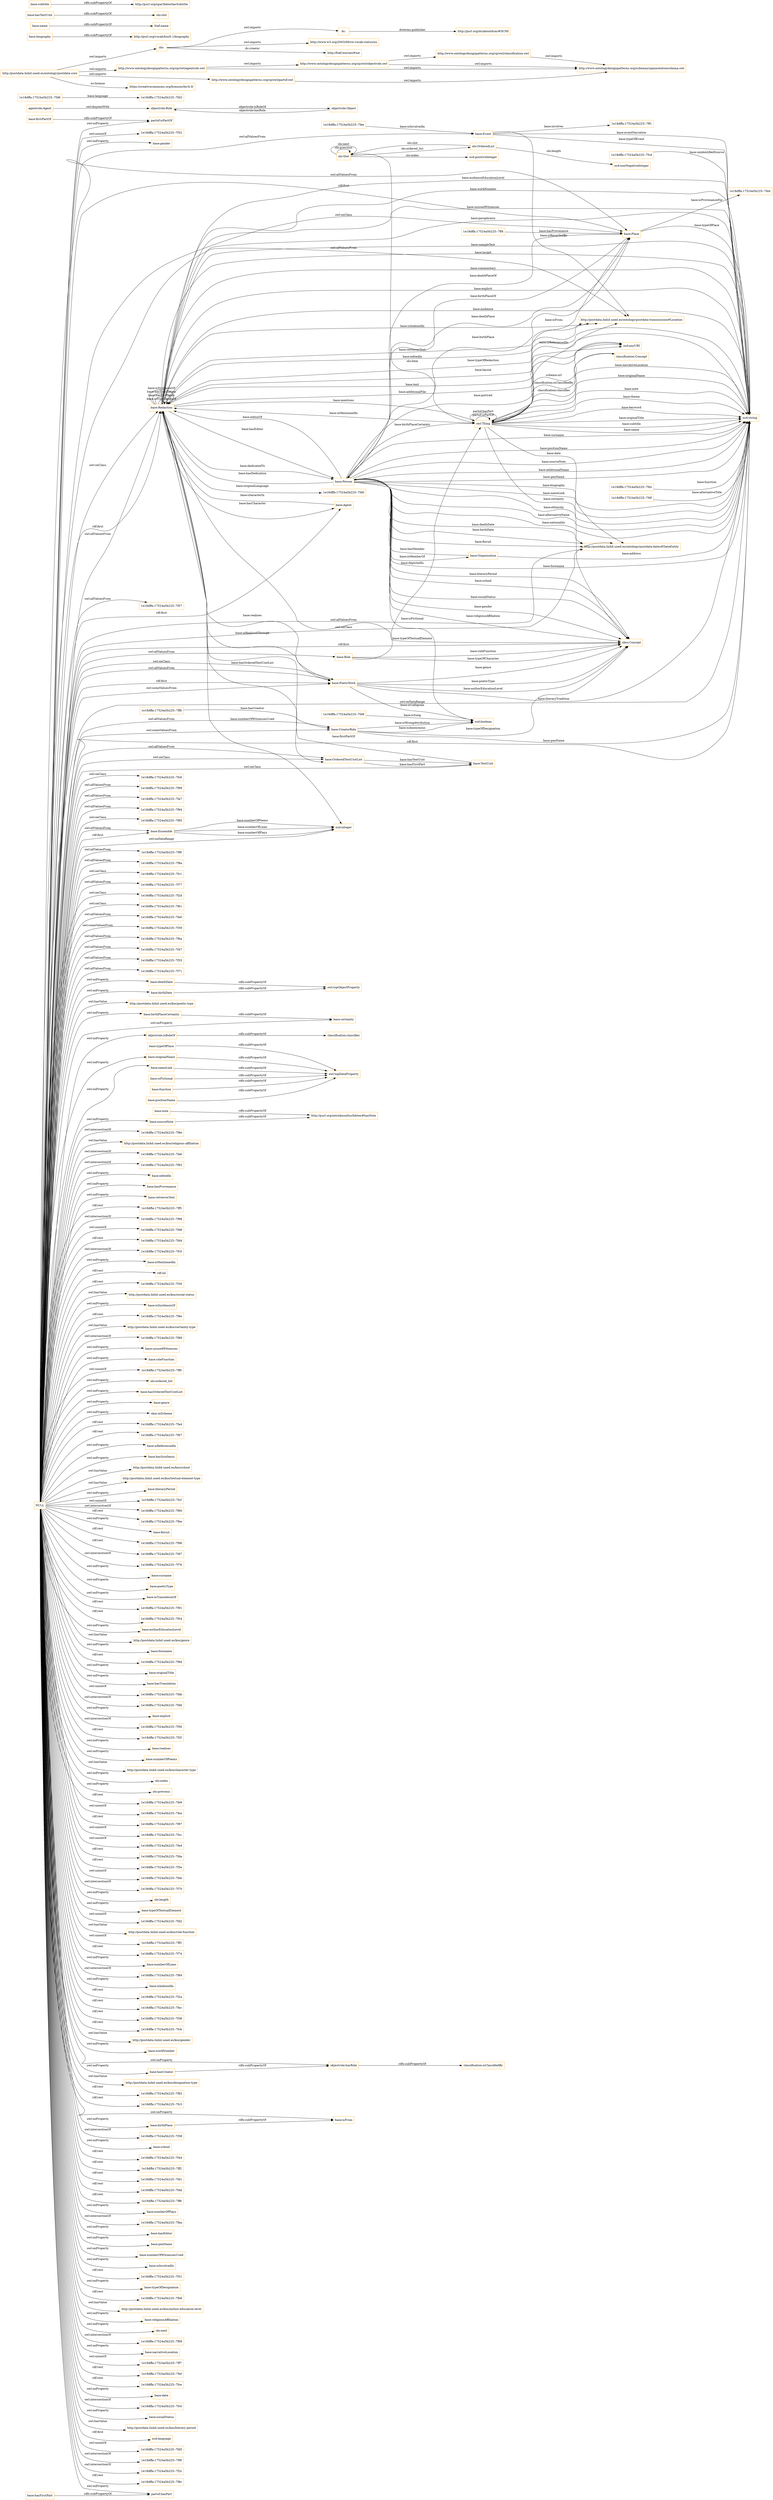 digraph ar2dtool_diagram { 
rankdir=LR;
size="1501"
node [shape = rectangle, color="orange"]; "1e18dffa:17524a5b225:-7ff1" "1e18dffa:17524a5b225:-7f57" "1e18dffa:17524a5b225:-7fd9" "base:Role" "base:OrderedTextUnitList" "1e18dffa:17524a5b225:-7ff4" "1e18dffa:17524a5b225:-7fcd" "1e18dffa:17524a5b225:-7fc6" "agentrole:Agent" "1e18dffa:17524a5b225:-7f99" "1e18dffa:17524a5b225:-7fa7" "base:Agent" "base:CreatorRole" "base:Person" "base:Organisation" "base:Redaction" "1e18dffa:17524a5b225:-7f94" "1e18dffa:17524a5b225:-7f85" "1e18dffa:17524a5b225:-7fee" "1e18dffa:17524a5b225:-7fd6" "base:Ensemble" "1e18dffa:17524a5b225:-7f8f" "1e18dffa:17524a5b225:-7ff8" "1e18dffa:17524a5b225:-7f8a" "1e18dffa:17524a5b225:-7fc1" "base:TextUnit" "1e18dffa:17524a5b225:-7f77" "1e18dffa:17524a5b225:-7f2d" "skos:Concept" "http://postdata.linhd.uned.es/ontology/postdata-dates#DateEntity" "base:Place" "1e18dffa:17524a5b225:-7f61" "1e18dffa:17524a5b225:-7fa0" "1e18dffa:17524a5b225:-7f39" "1e18dffa:17524a5b225:-7f6a" "base:Event" "1e18dffa:17524a5b225:-7fdc" "1e18dffa:17524a5b225:-7f47" "http://postdata.linhd.uned.es/ontology/postdata-transmission#Location" "1e18dffa:17524a5b225:-7feb" "1e18dffa:17524a5b225:-7f33" "1e18dffa:17524a5b225:-7fdf" "base:PoeticWork" "1e18dffa:17524a5b225:-7f71" "owl:Thing" "objectrole:Role" "objectrole:Object" "olo:Slot" "olo:OrderedList" "classification:Concept" ; /*classes style*/
	"base:deathDate" -> "owl:topObjectProperty" [ label = "rdfs:subPropertyOf" ];
	"http://www.ontologydesignpatterns.org/cp/owl/objectrole.owl" -> "http://www.ontologydesignpatterns.org/cp/owl/classification.owl" [ label = "owl:imports" ];
	"http://www.ontologydesignpatterns.org/cp/owl/objectrole.owl" -> "http://www.ontologydesignpatterns.org/schemas/cpannotationschema.owl" [ label = "owl:imports" ];
	"http://www.ontologydesignpatterns.org/cp/owl/classification.owl" -> "http://www.ontologydesignpatterns.org/schemas/cpannotationschema.owl" [ label = "owl:imports" ];
	"base:firstPartOf" -> "partof:isPartOf" [ label = "rdfs:subPropertyOf" ];
	"agentrole:Agent" -> "objectrole:Role" [ label = "owl:disjointWith" ];
	"dc:" -> "http://purl.org/dc/aboutdcmi#DCMI" [ label = "dcterms:publisher" ];
	"olo:" -> "http://www.w3.org/2003/06/sw-vocab-status/ns" [ label = "owl:imports" ];
	"olo:" -> "dc:" [ label = "owl:imports" ];
	"olo:" -> "http://foaf.me/zazi#me" [ label = "dc:creator" ];
	"base:birthPlaceCertainty" -> "base:certainty" [ label = "rdfs:subPropertyOf" ];
	"base:biography" -> "http://purl.org/vocab/bio/0.1/biography" [ label = "rdfs:subPropertyOf" ];
	"objectrole:isRoleOf" -> "classification:classifies" [ label = "rdfs:subPropertyOf" ];
	"base:nameLink" -> "owl:topDataProperty" [ label = "rdfs:subPropertyOf" ];
	"base:sourceNote" -> "http://purl.org/net/nknouf/ns/bibtex#hasNote" [ label = "rdfs:subPropertyOf" ];
	"base:name" -> "foaf:name" [ label = "rdfs:subPropertyOf" ];
	"base:hasTextUnit" -> "olo:slot" [ label = "rdfs:subPropertyOf" ];
	"NULL" -> "1e18dffa:17524a5b225:-7f8e" [ label = "owl:intersectionOf" ];
	"NULL" -> "http://postdata.linhd.uned.es/kos/religious-affiliation" [ label = "owl:hasValue" ];
	"NULL" -> "base:PoeticWork" [ label = "owl:allValuesFrom" ];
	"NULL" -> "1e18dffa:17524a5b225:-7fa7" [ label = "owl:allValuesFrom" ];
	"NULL" -> "1e18dffa:17524a5b225:-7fa6" [ label = "owl:intersectionOf" ];
	"NULL" -> "base:CreatorRole" [ label = "owl:someValuesFrom" ];
	"NULL" -> "1e18dffa:17524a5b225:-7f93" [ label = "owl:intersectionOf" ];
	"NULL" -> "base:editedIn" [ label = "owl:onProperty" ];
	"NULL" -> "base:Place" [ label = "rdf:first" ];
	"NULL" -> "base:hasProvenance" [ label = "owl:onProperty" ];
	"NULL" -> "base:retrievesText" [ label = "owl:onProperty" ];
	"NULL" -> "1e18dffa:17524a5b225:-7ff5" [ label = "rdf:rest" ];
	"NULL" -> "1e18dffa:17524a5b225:-7f98" [ label = "owl:intersectionOf" ];
	"NULL" -> "1e18dffa:17524a5b225:-7fd8" [ label = "owl:unionOf" ];
	"NULL" -> "1e18dffa:17524a5b225:-7f8a" [ label = "owl:allValuesFrom" ];
	"NULL" -> "1e18dffa:17524a5b225:-7fd4" [ label = "rdf:rest" ];
	"NULL" -> "1e18dffa:17524a5b225:-7fc5" [ label = "owl:intersectionOf" ];
	"NULL" -> "base:PoeticWork" [ label = "rdf:first" ];
	"NULL" -> "base:isMentionedIn" [ label = "owl:onProperty" ];
	"NULL" -> "base:birthDate" [ label = "owl:onProperty" ];
	"NULL" -> "rdf:nil" [ label = "rdf:rest" ];
	"NULL" -> "1e18dffa:17524a5b225:-7f30" [ label = "rdf:rest" ];
	"NULL" -> "1e18dffa:17524a5b225:-7f39" [ label = "owl:someValuesFrom" ];
	"NULL" -> "http://postdata.linhd.uned.es/kos/social-status" [ label = "owl:hasValue" ];
	"NULL" -> "base:isSynthesisOf" [ label = "owl:onProperty" ];
	"NULL" -> "base:birthPlaceCertainty" [ label = "owl:onProperty" ];
	"NULL" -> "1e18dffa:17524a5b225:-7f6e" [ label = "rdf:rest" ];
	"NULL" -> "http://postdata.linhd.uned.es/kos/certainty-type" [ label = "owl:hasValue" ];
	"NULL" -> "1e18dffa:17524a5b225:-7f89" [ label = "owl:intersectionOf" ];
	"NULL" -> "base:unusedWitnesses" [ label = "owl:onProperty" ];
	"NULL" -> "objectrole:isRoleOf" [ label = "owl:onProperty" ];
	"NULL" -> "base:roleFunction" [ label = "owl:onProperty" ];
	"NULL" -> "1e18dffa:17524a5b225:-7ff0" [ label = "owl:unionOf" ];
	"NULL" -> "partof:isPartOf" [ label = "owl:onProperty" ];
	"NULL" -> "olo:ordered_list" [ label = "owl:onProperty" ];
	"NULL" -> "base:hasOrderedTextUnitList" [ label = "owl:onProperty" ];
	"NULL" -> "1e18dffa:17524a5b225:-7f77" [ label = "owl:allValuesFrom" ];
	"NULL" -> "base:Role" [ label = "owl:allValuesFrom" ];
	"NULL" -> "base:genre" [ label = "owl:onProperty" ];
	"NULL" -> "base:OrderedTextUnitList" [ label = "owl:allValuesFrom" ];
	"NULL" -> "skos:inScheme" [ label = "owl:onProperty" ];
	"NULL" -> "1e18dffa:17524a5b225:-7fa4" [ label = "rdf:rest" ];
	"NULL" -> "base:CreatorRole" [ label = "owl:allValuesFrom" ];
	"NULL" -> "1e18dffa:17524a5b225:-7f71" [ label = "owl:allValuesFrom" ];
	"NULL" -> "http://postdata.linhd.uned.es/ontology/postdata-dates#DateEntity" [ label = "owl:onClass" ];
	"NULL" -> "base:Ensemble" [ label = "owl:allValuesFrom" ];
	"NULL" -> "1e18dffa:17524a5b225:-7f6a" [ label = "owl:allValuesFrom" ];
	"NULL" -> "1e18dffa:17524a5b225:-7f67" [ label = "rdf:rest" ];
	"NULL" -> "base:isReferencedIn" [ label = "owl:onProperty" ];
	"NULL" -> "base:hasSynthesis" [ label = "owl:onProperty" ];
	"NULL" -> "1e18dffa:17524a5b225:-7f85" [ label = "owl:onClass" ];
	"NULL" -> "base:Agent" [ label = "rdf:first" ];
	"NULL" -> "http://postdata.linhd.uned.es/kos/school" [ label = "owl:hasValue" ];
	"NULL" -> "skos:Concept" [ label = "rdf:first" ];
	"NULL" -> "http://postdata.linhd.uned.es/kos/textual-element-type" [ label = "owl:hasValue" ];
	"NULL" -> "base:literaryPeriod" [ label = "owl:onProperty" ];
	"NULL" -> "1e18dffa:17524a5b225:-7fc1" [ label = "owl:onClass" ];
	"NULL" -> "1e18dffa:17524a5b225:-7fcf" [ label = "owl:unionOf" ];
	"NULL" -> "1e18dffa:17524a5b225:-7f60" [ label = "owl:intersectionOf" ];
	"NULL" -> "1e18dffa:17524a5b225:-7f2d" [ label = "owl:onClass" ];
	"NULL" -> "1e18dffa:17524a5b225:-7fbe" [ label = "rdf:rest" ];
	"NULL" -> "base:floruit" [ label = "owl:onProperty" ];
	"NULL" -> "1e18dffa:17524a5b225:-7f96" [ label = "rdf:rest" ];
	"NULL" -> "1e18dffa:17524a5b225:-7fd7" [ label = "rdf:rest" ];
	"NULL" -> "xsd:string" [ label = "owl:onDataRange" ];
	"NULL" -> "1e18dffa:17524a5b225:-7f76" [ label = "owl:intersectionOf" ];
	"NULL" -> "base:surname" [ label = "owl:onProperty" ];
	"NULL" -> "base:poeticType" [ label = "owl:onProperty" ];
	"NULL" -> "base:isTranslationOf" [ label = "owl:onProperty" ];
	"NULL" -> "1e18dffa:17524a5b225:-7f91" [ label = "rdf:rest" ];
	"NULL" -> "1e18dffa:17524a5b225:-7f54" [ label = "rdf:rest" ];
	"NULL" -> "base:authorEducationLevel" [ label = "owl:onProperty" ];
	"NULL" -> "http://postdata.linhd.uned.es/kos/genre" [ label = "owl:hasValue" ];
	"NULL" -> "base:forename" [ label = "owl:onProperty" ];
	"NULL" -> "1e18dffa:17524a5b225:-7f61" [ label = "owl:onClass" ];
	"NULL" -> "1e18dffa:17524a5b225:-7f9d" [ label = "rdf:rest" ];
	"NULL" -> "base:originalTitle" [ label = "owl:onProperty" ];
	"NULL" -> "base:hasTranslation" [ label = "owl:onProperty" ];
	"NULL" -> "1e18dffa:17524a5b225:-7fdb" [ label = "owl:unionOf" ];
	"NULL" -> "1e18dffa:17524a5b225:-7f46" [ label = "owl:intersectionOf" ];
	"NULL" -> "base:Redaction" [ label = "owl:allValuesFrom" ];
	"NULL" -> "base:explicit" [ label = "owl:onProperty" ];
	"NULL" -> "1e18dffa:17524a5b225:-7f56" [ label = "owl:intersectionOf" ];
	"NULL" -> "1e18dffa:17524a5b225:-7f94" [ label = "owl:allValuesFrom" ];
	"NULL" -> "1e18dffa:17524a5b225:-7f2f" [ label = "rdf:rest" ];
	"NULL" -> "base:realises" [ label = "owl:onProperty" ];
	"NULL" -> "base:numberOfPoems" [ label = "owl:onProperty" ];
	"NULL" -> "base:PoeticWork" [ label = "owl:someValuesFrom" ];
	"NULL" -> "http://postdata.linhd.uned.es/kos/character-type" [ label = "owl:hasValue" ];
	"NULL" -> "olo:index" [ label = "owl:onProperty" ];
	"NULL" -> "olo:previous" [ label = "owl:onProperty" ];
	"NULL" -> "1e18dffa:17524a5b225:-7fe9" [ label = "rdf:rest" ];
	"NULL" -> "1e18dffa:17524a5b225:-7fea" [ label = "owl:unionOf" ];
	"NULL" -> "1e18dffa:17524a5b225:-7f87" [ label = "rdf:rest" ];
	"NULL" -> "1e18dffa:17524a5b225:-7fcc" [ label = "owl:unionOf" ];
	"NULL" -> "1e18dffa:17524a5b225:-7fc6" [ label = "owl:onClass" ];
	"NULL" -> "1e18dffa:17524a5b225:-7fed" [ label = "owl:unionOf" ];
	"NULL" -> "1e18dffa:17524a5b225:-7fda" [ label = "rdf:rest" ];
	"NULL" -> "1e18dffa:17524a5b225:-7f5e" [ label = "rdf:rest" ];
	"NULL" -> "1e18dffa:17524a5b225:-7fde" [ label = "owl:unionOf" ];
	"NULL" -> "1e18dffa:17524a5b225:-7f47" [ label = "owl:allValuesFrom" ];
	"NULL" -> "base:PoeticWork" [ label = "owl:onClass" ];
	"NULL" -> "1e18dffa:17524a5b225:-7f70" [ label = "owl:intersectionOf" ];
	"NULL" -> "xsd:string" [ label = "rdf:first" ];
	"NULL" -> "olo:length" [ label = "owl:onProperty" ];
	"NULL" -> "base:typeOfTextualElement" [ label = "owl:onProperty" ];
	"NULL" -> "1e18dffa:17524a5b225:-7fd2" [ label = "owl:unionOf" ];
	"NULL" -> "http://postdata.linhd.uned.es/kos/role-function" [ label = "owl:hasValue" ];
	"NULL" -> "1e18dffa:17524a5b225:-7ff3" [ label = "owl:unionOf" ];
	"NULL" -> "1e18dffa:17524a5b225:-7f74" [ label = "rdf:rest" ];
	"NULL" -> "base:numberOfLines" [ label = "owl:onProperty" ];
	"NULL" -> "1e18dffa:17524a5b225:-7f84" [ label = "owl:intersectionOf" ];
	"NULL" -> "base:isIndexedIn" [ label = "owl:onProperty" ];
	"NULL" -> "1e18dffa:17524a5b225:-7f2a" [ label = "rdf:rest" ];
	"NULL" -> "1e18dffa:17524a5b225:-7fec" [ label = "rdf:rest" ];
	"NULL" -> "1e18dffa:17524a5b225:-7f36" [ label = "rdf:rest" ];
	"NULL" -> "1e18dffa:17524a5b225:-7fcb" [ label = "rdf:rest" ];
	"NULL" -> "http://postdata.linhd.uned.es/kos/gender" [ label = "owl:hasValue" ];
	"NULL" -> "base:workNumber" [ label = "owl:onProperty" ];
	"NULL" -> "base:hasCreator" [ label = "owl:onProperty" ];
	"NULL" -> "http://postdata.linhd.uned.es/kos/designation-type" [ label = "owl:hasValue" ];
	"NULL" -> "1e18dffa:17524a5b225:-7f82" [ label = "rdf:rest" ];
	"NULL" -> "1e18dffa:17524a5b225:-7fc3" [ label = "rdf:rest" ];
	"NULL" -> "base:deathDate" [ label = "owl:onProperty" ];
	"NULL" -> "1e18dffa:17524a5b225:-7f8f" [ label = "owl:allValuesFrom" ];
	"NULL" -> "base:isFrom" [ label = "owl:onProperty" ];
	"NULL" -> "1e18dffa:17524a5b225:-7f38" [ label = "owl:intersectionOf" ];
	"NULL" -> "base:Redaction" [ label = "owl:onClass" ];
	"NULL" -> "base:school" [ label = "owl:onProperty" ];
	"NULL" -> "xsd:integer" [ label = "owl:onDataRange" ];
	"NULL" -> "1e18dffa:17524a5b225:-7f44" [ label = "rdf:rest" ];
	"NULL" -> "1e18dffa:17524a5b225:-7ff2" [ label = "rdf:rest" ];
	"NULL" -> "1e18dffa:17524a5b225:-7fd1" [ label = "rdf:rest" ];
	"NULL" -> "1e18dffa:17524a5b225:-7fdd" [ label = "rdf:rest" ];
	"NULL" -> "1e18dffa:17524a5b225:-7f99" [ label = "owl:allValuesFrom" ];
	"NULL" -> "objectrole:hasRole" [ label = "owl:onProperty" ];
	"NULL" -> "partof:hasPart" [ label = "owl:onProperty" ];
	"NULL" -> "base:Place" [ label = "owl:onClass" ];
	"NULL" -> "1e18dffa:17524a5b225:-7ff6" [ label = "rdf:rest" ];
	"NULL" -> "base:numberOfPlays" [ label = "owl:onProperty" ];
	"NULL" -> "1e18dffa:17524a5b225:-7fa0" [ label = "owl:allValuesFrom" ];
	"NULL" -> "1e18dffa:17524a5b225:-7fba" [ label = "owl:intersectionOf" ];
	"NULL" -> "base:hasEditor" [ label = "owl:onProperty" ];
	"NULL" -> "base:penName" [ label = "owl:onProperty" ];
	"NULL" -> "base:nameLink" [ label = "owl:onProperty" ];
	"NULL" -> "base:Ensemble" [ label = "rdf:first" ];
	"NULL" -> "base:numberOfWitnessesUsed" [ label = "owl:onProperty" ];
	"NULL" -> "base:isInvolvedIn" [ label = "owl:onProperty" ];
	"NULL" -> "1e18dffa:17524a5b225:-7f31" [ label = "rdf:rest" ];
	"NULL" -> "base:typeOfDesignation" [ label = "owl:onProperty" ];
	"NULL" -> "http://postdata.linhd.uned.es/ontology/postdata-transmission#Location" [ label = "owl:allValuesFrom" ];
	"NULL" -> "base:Redaction" [ label = "rdf:first" ];
	"NULL" -> "1e18dffa:17524a5b225:-7fb8" [ label = "rdf:rest" ];
	"NULL" -> "http://postdata.linhd.uned.es/kos/author-education-level" [ label = "owl:hasValue" ];
	"NULL" -> "base:originalName" [ label = "owl:onProperty" ];
	"NULL" -> "base:religiousAffiliation" [ label = "owl:onProperty" ];
	"NULL" -> "1e18dffa:17524a5b225:-7f33" [ label = "owl:allValuesFrom" ];
	"NULL" -> "olo:next" [ label = "owl:onProperty" ];
	"NULL" -> "1e18dffa:17524a5b225:-7f69" [ label = "owl:intersectionOf" ];
	"NULL" -> "base:sourceNote" [ label = "owl:onProperty" ];
	"NULL" -> "base:narrativeLocation" [ label = "owl:onProperty" ];
	"NULL" -> "1e18dffa:17524a5b225:-7ff7" [ label = "owl:unionOf" ];
	"NULL" -> "1e18dffa:17524a5b225:-7fef" [ label = "rdf:rest" ];
	"NULL" -> "1e18dffa:17524a5b225:-7fce" [ label = "rdf:rest" ];
	"NULL" -> "base:certainty" [ label = "owl:onProperty" ];
	"NULL" -> "base:date" [ label = "owl:onProperty" ];
	"NULL" -> "1e18dffa:17524a5b225:-7f57" [ label = "owl:allValuesFrom" ];
	"NULL" -> "base:Place" [ label = "owl:allValuesFrom" ];
	"NULL" -> "base:TextUnit" [ label = "owl:onClass" ];
	"NULL" -> "1e18dffa:17524a5b225:-7fc0" [ label = "owl:intersectionOf" ];
	"NULL" -> "base:socialStatus" [ label = "owl:onProperty" ];
	"NULL" -> "http://postdata.linhd.uned.es/kos/literary-period" [ label = "owl:hasValue" ];
	"NULL" -> "http://postdata.linhd.uned.es/ontology/postdata-dates#DateEntity" [ label = "owl:allValuesFrom" ];
	"NULL" -> "xsd:language" [ label = "rdf:first" ];
	"NULL" -> "1e18dffa:17524a5b225:-7fd5" [ label = "owl:unionOf" ];
	"NULL" -> "1e18dffa:17524a5b225:-7f9f" [ label = "owl:intersectionOf" ];
	"NULL" -> "1e18dffa:17524a5b225:-7f2c" [ label = "owl:intersectionOf" ];
	"NULL" -> "1e18dffa:17524a5b225:-7f8c" [ label = "rdf:rest" ];
	"NULL" -> "1e18dffa:17524a5b225:-7f32" [ label = "owl:unionOf" ];
	"NULL" -> "base:gender" [ label = "owl:onProperty" ];
	"NULL" -> "http://postdata.linhd.uned.es/kos/poetic-type" [ label = "owl:hasValue" ];
	"NULL" -> "base:OrderedTextUnitList" [ label = "owl:onClass" ];
	"NULL" -> "base:Event" [ label = "owl:allValuesFrom" ];
	"NULL" -> "base:birthPlace" [ label = "owl:onProperty" ];
	"base:hasFirstPart" -> "partof:hasPart" [ label = "rdfs:subPropertyOf" ];
	"base:hasCreator" -> "objectrole:hasRole" [ label = "rdfs:subPropertyOf" ];
	"base:birthPlace" -> "base:isFrom" [ label = "rdfs:subPropertyOf" ];
	"http://www.ontologydesignpatterns.org/cp/owl/agentrole.owl" -> "http://www.ontologydesignpatterns.org/cp/owl/objectrole.owl" [ label = "owl:imports" ];
	"http://www.ontologydesignpatterns.org/cp/owl/agentrole.owl" -> "http://www.ontologydesignpatterns.org/schemas/cpannotationschema.owl" [ label = "owl:imports" ];
	"base:isFictional" -> "owl:topDataProperty" [ label = "rdfs:subPropertyOf" ];
	"base:subtitle" -> "http://purl.org/spar/fabio/hasSubtitle" [ label = "rdfs:subPropertyOf" ];
	"base:function" -> "owl:topDataProperty" [ label = "rdfs:subPropertyOf" ];
	"base:originalName" -> "owl:topDataProperty" [ label = "rdfs:subPropertyOf" ];
	"http://www.ontologydesignpatterns.org/cp/owl/partof.owl" -> "http://www.ontologydesignpatterns.org/schemas/cpannotationschema.owl" [ label = "owl:imports" ];
	"http://postdata.linhd.uned.es/ontology/postdata-core" -> "https://creativecommons.org/licenses/by/4.0/" [ label = "ns:license" ];
	"http://postdata.linhd.uned.es/ontology/postdata-core" -> "http://www.ontologydesignpatterns.org/cp/owl/partof.owl" [ label = "owl:imports" ];
	"http://postdata.linhd.uned.es/ontology/postdata-core" -> "http://www.ontologydesignpatterns.org/cp/owl/agentrole.owl" [ label = "owl:imports" ];
	"http://postdata.linhd.uned.es/ontology/postdata-core" -> "olo:" [ label = "owl:imports" ];
	"base:note" -> "http://purl.org/net/nknouf/ns/bibtex#hasNote" [ label = "rdfs:subPropertyOf" ];
	"base:birthDate" -> "owl:topObjectProperty" [ label = "rdfs:subPropertyOf" ];
	"base:positionName" -> "owl:topDataProperty" [ label = "rdfs:subPropertyOf" ];
	"objectrole:hasRole" -> "classification:isClassifiedBy" [ label = "rdfs:subPropertyOf" ];
	"base:typeOfPlace" -> "owl:topDataProperty" [ label = "rdfs:subPropertyOf" ];
	"base:Redaction" -> "owl:Thing" [ label = "base:mentions" ];
	"base:Person" -> "xsd:boolean" [ label = "base:isFictional" ];
	"owl:Thing" -> "xsd:string" [ label = "base:narrativeLocation" ];
	"base:CreatorRole" -> "xsd:string" [ label = "base:penName" ];
	"base:Person" -> "base:Place" [ label = "base:deathPlace" ];
	"base:Ensemble" -> "xsd:integer" [ label = "base:numberOfLines" ];
	"base:Redaction" -> "xsd:string" [ label = "base:audienceEducationLevel" ];
	"base:Event" -> "xsd:string" [ label = "base:eventNarration" ];
	"base:Redaction" -> "xsd:string" [ label = "base:workNumber" ];
	"owl:Thing" -> "xsd:string" [ label = "base:originalName" ];
	"base:OrderedTextUnitList" -> "base:TextUnit" [ label = "base:hasTextUnit" ];
	"base:Redaction" -> "base:Person" [ label = "base:hasEditor" ];
	"olo:Slot" -> "olo:Slot" [ label = "olo:previous" ];
	"base:Redaction" -> "xsd:string" [ label = "base:unusedWitnesses" ];
	"base:Place" -> "base:Person" [ label = "base:deathPlaceOf" ];
	"base:Person" -> "http://postdata.linhd.uned.es/ontology/postdata-dates#DateEntity" [ label = "base:floruit" ];
	"base:Person" -> "xsd:string" [ label = "base:surname" ];
	"base:Person" -> "xsd:string" [ label = "base:positionName" ];
	"classification:Concept" -> "owl:Thing" [ label = "classification:classifies" ];
	"1e18dffa:17524a5b225:-7ff8" -> "base:CreatorRole" [ label = "base:hasCreator" ];
	"base:Redaction" -> "xsd:string" [ label = "base:paraphrasis" ];
	"base:Person" -> "base:Redaction" [ label = "base:hasDedication" ];
	"base:Event" -> "xsd:string" [ label = "base:typeOfEvent" ];
	"base:Person" -> "http://postdata.linhd.uned.es/ontology/postdata-dates#DateEntity" [ label = "base:deathDate" ];
	"base:Person" -> "base:Place" [ label = "base:birthPlace" ];
	"base:Event" -> "http://postdata.linhd.uned.es/ontology/postdata-transmission#Location" [ label = "base:isRecordedBy" ];
	"base:CreatorRole" -> "xsd:boolean" [ label = "base:isAnonymous" ];
	"base:Redaction" -> "base:Agent" [ label = "base:hasCharacter" ];
	"base:Redaction" -> "xsd:anyURI" [ label = "base:text" ];
	"base:Redaction" -> "xsd:anyURI" [ label = "base:additionalFile" ];
	"base:Person" -> "base:Organisation" [ label = "base:isMemberOf" ];
	"base:Redaction" -> "xsd:string" [ label = "base:layout" ];
	"base:PoeticWork" -> "xsd:boolean" [ label = "base:isCalligram" ];
	"olo:Slot" -> "olo:OrderedList" [ label = "olo:ordered_list" ];
	"base:Redaction" -> "http://postdata.linhd.uned.es/ontology/postdata-transmission#Location" [ label = "base:editedIn" ];
	"base:Redaction" -> "skos:Concept" [ label = "base:typeOfTextualElement" ];
	"olo:OrderedList" -> "xsd:nonNegativeInteger" [ label = "olo:length" ];
	"1e18dffa:17524a5b225:-7fee" -> "base:Event" [ label = "base:isInvolvedIn" ];
	"base:PoeticWork" -> "base:Redaction" [ label = "base:isRealisedThrough" ];
	"base:Redaction" -> "base:PoeticWork" [ label = "base:realises" ];
	"base:Person" -> "skos:Concept" [ label = "base:religiousAffiliation" ];
	"base:Person" -> "xsd:string" [ label = "base:sourceNote" ];
	"base:Redaction" -> "xsd:string" [ label = "base:sampleText" ];
	"base:Redaction" -> "xsd:string" [ label = "base:incipit" ];
	"base:Person" -> "http://postdata.linhd.uned.es/ontology/postdata-dates#DateEntity" [ label = "base:birthDate" ];
	"base:Person" -> "owl:Thing" [ label = "base:birthPlaceCertainty" ];
	"base:Person" -> "skos:Concept" [ label = "base:literaryPeriod" ];
	"base:Person" -> "xsd:string" [ label = "base:additionalName" ];
	"base:Person" -> "xsd:string" [ label = "base:genName" ];
	"base:Person" -> "base:Redaction" [ label = "base:editorOf" ];
	"base:CreatorRole" -> "skos:Concept" [ label = "base:typeOfDesignation" ];
	"base:Person" -> "xsd:string" [ label = "base:biography" ];
	"base:Redaction" -> "base:Redaction" [ label = "base:isTranslationOf" ];
	"owl:Thing" -> "skos:Concept" [ label = "base:certainty" ];
	"base:Redaction" -> "base:Redaction" [ label = "base:hasSynthesis" ];
	"olo:OrderedList" -> "olo:Slot" [ label = "olo:slot" ];
	"base:Person" -> "skos:Concept" [ label = "base:school" ];
	"olo:Slot" -> "olo:Slot" [ label = "olo:next" ];
	"owl:Thing" -> "xsd:anyURI" [ label = "schema:url" ];
	"owl:Thing" -> "http://postdata.linhd.uned.es/ontology/postdata-transmission#Location" [ label = "base:isReferencedIn" ];
	"base:PoeticWork" -> "xsd:string" [ label = "base:literaryTradition" ];
	"owl:Thing" -> "xsd:string" [ label = "base:note" ];
	"1e18dffa:17524a5b225:-7fcd" -> "xsd:string" [ label = "base:unidentifiedSource" ];
	"owl:Thing" -> "xsd:string" [ label = "base:theme" ];
	"base:Event" -> "1e18dffa:17524a5b225:-7ff1" [ label = "base:involves" ];
	"base:Role" -> "skos:Concept" [ label = "base:roleFunction" ];
	"base:PoeticWork" -> "skos:Concept" [ label = "base:poeticType" ];
	"olo:Slot" -> "owl:Thing" [ label = "olo:item" ];
	"base:Place" -> "xsd:string" [ label = "base:typeOfPlace" ];
	"1e18dffa:17524a5b225:-7fd9" -> "xsd:boolean" [ label = "base:isSong" ];
	"base:Person" -> "xsd:string" [ label = "base:nameLink" ];
	"base:Ensemble" -> "xsd:integer" [ label = "base:numberOfPlays" ];
	"base:Place" -> "base:Person" [ label = "base:birthPlaceOf" ];
	"base:Redaction" -> "http://postdata.linhd.uned.es/ontology/postdata-transmission#Location" [ label = "base:isIndexedIn" ];
	"base:Person" -> "xsd:string" [ label = "base:ethnicity" ];
	"owl:Thing" -> "xsd:string" [ label = "base:keyword" ];
	"base:Redaction" -> "xsd:string" [ label = "base:commentary" ];
	"base:Redaction" -> "base:OrderedTextUnitList" [ label = "base:hasOrderedTextUnitList" ];
	"owl:Thing" -> "xsd:string" [ label = "base:originalTitle" ];
	"base:Person" -> "skos:Concept" [ label = "base:socialStatus" ];
	"owl:Thing" -> "classification:Concept" [ label = "classification:isClassifiedBy" ];
	"owl:Thing" -> "owl:Thing" [ label = "partof:isPartOf" ];
	"olo:Slot" -> "xsd:positiveInteger" [ label = "olo:index" ];
	"1e18dffa:17524a5b225:-7fdc" -> "xsd:string" [ label = "base:function" ];
	"base:PoeticWork" -> "skos:Concept" [ label = "base:authorEducationLevel" ];
	"owl:Thing" -> "base:Place" [ label = "base:isFrom" ];
	"base:Redaction" -> "base:Redaction" [ label = "base:hasTranslation" ];
	"base:CreatorRole" -> "xsd:boolean" [ label = "base:isWrongAttribution" ];
	"owl:Thing" -> "http://postdata.linhd.uned.es/ontology/postdata-dates#DateEntity" [ label = "base:date" ];
	"base:TextUnit" -> "base:Redaction" [ label = "base:firstPartOf" ];
	"base:Person" -> "xsd:string" [ label = "base:alternativeName" ];
	"objectrole:Object" -> "objectrole:Role" [ label = "objectrole:hasRole" ];
	"1e18dffa:17524a5b225:-7ff4" -> "base:Place" [ label = "base:hasProvenance" ];
	"base:Person" -> "xsd:string" [ label = "base:nationality" ];
	"owl:Thing" -> "base:Redaction" [ label = "base:isMentionedIn" ];
	"base:OrderedTextUnitList" -> "base:TextUnit" [ label = "base:hasFirstPart" ];
	"base:Person" -> "xsd:anyURI" [ label = "base:portrait" ];
	"1e18dffa:17524a5b225:-7fdf" -> "xsd:string" [ label = "base:alternativeTitle" ];
	"base:Organisation" -> "xsd:string" [ label = "base:address" ];
	"base:Role" -> "skos:Concept" [ label = "base:typeOfCharacter" ];
	"base:Organisation" -> "base:Person" [ label = "base:hasMember" ];
	"base:Place" -> "1e18dffa:17524a5b225:-7feb" [ label = "base:isProvenanceFor" ];
	"base:Redaction" -> "xsd:string" [ label = "base:explicit" ];
	"owl:Thing" -> "xsd:string" [ label = "base:subtitle" ];
	"base:Redaction" -> "http://postdata.linhd.uned.es/ontology/postdata-transmission#Location" [ label = "base:retrievesText" ];
	"base:Person" -> "skos:Concept" [ label = "base:gender" ];
	"base:PoeticWork" -> "skos:Concept" [ label = "base:genre" ];
	"owl:Thing" -> "xsd:string" [ label = "base:name" ];
	"base:Redaction" -> "base:Person" [ label = "base:dedicatedTo" ];
	"base:Person" -> "xsd:string" [ label = "base:forename" ];
	"base:Redaction" -> "xsd:string" [ label = "base:audience" ];
	"base:Ensemble" -> "xsd:integer" [ label = "base:numberOfPoems" ];
	"base:Redaction" -> "xsd:string" [ label = "base:typeOfRedaction" ];
	"base:Redaction" -> "xsd:integer" [ label = "base:numberOfWitnessesUsed" ];
	"base:Redaction" -> "1e18dffa:17524a5b225:-7fd0" [ label = "base:originalLanguage" ];
	"owl:Thing" -> "owl:Thing" [ label = "partof:hasPart" ];
	"base:Role" -> "owl:Thing" [ label = "base:depictedIn" ];
	"base:Agent" -> "base:Redaction" [ label = "base:characterIn" ];
	"1e18dffa:17524a5b225:-7fd6" -> "1e18dffa:17524a5b225:-7fd3" [ label = "base:language" ];
	"objectrole:Role" -> "objectrole:Object" [ label = "objectrole:isRoleOf" ];
	"base:Redaction" -> "base:Redaction" [ label = "base:isSynthesisOf" ];

}

